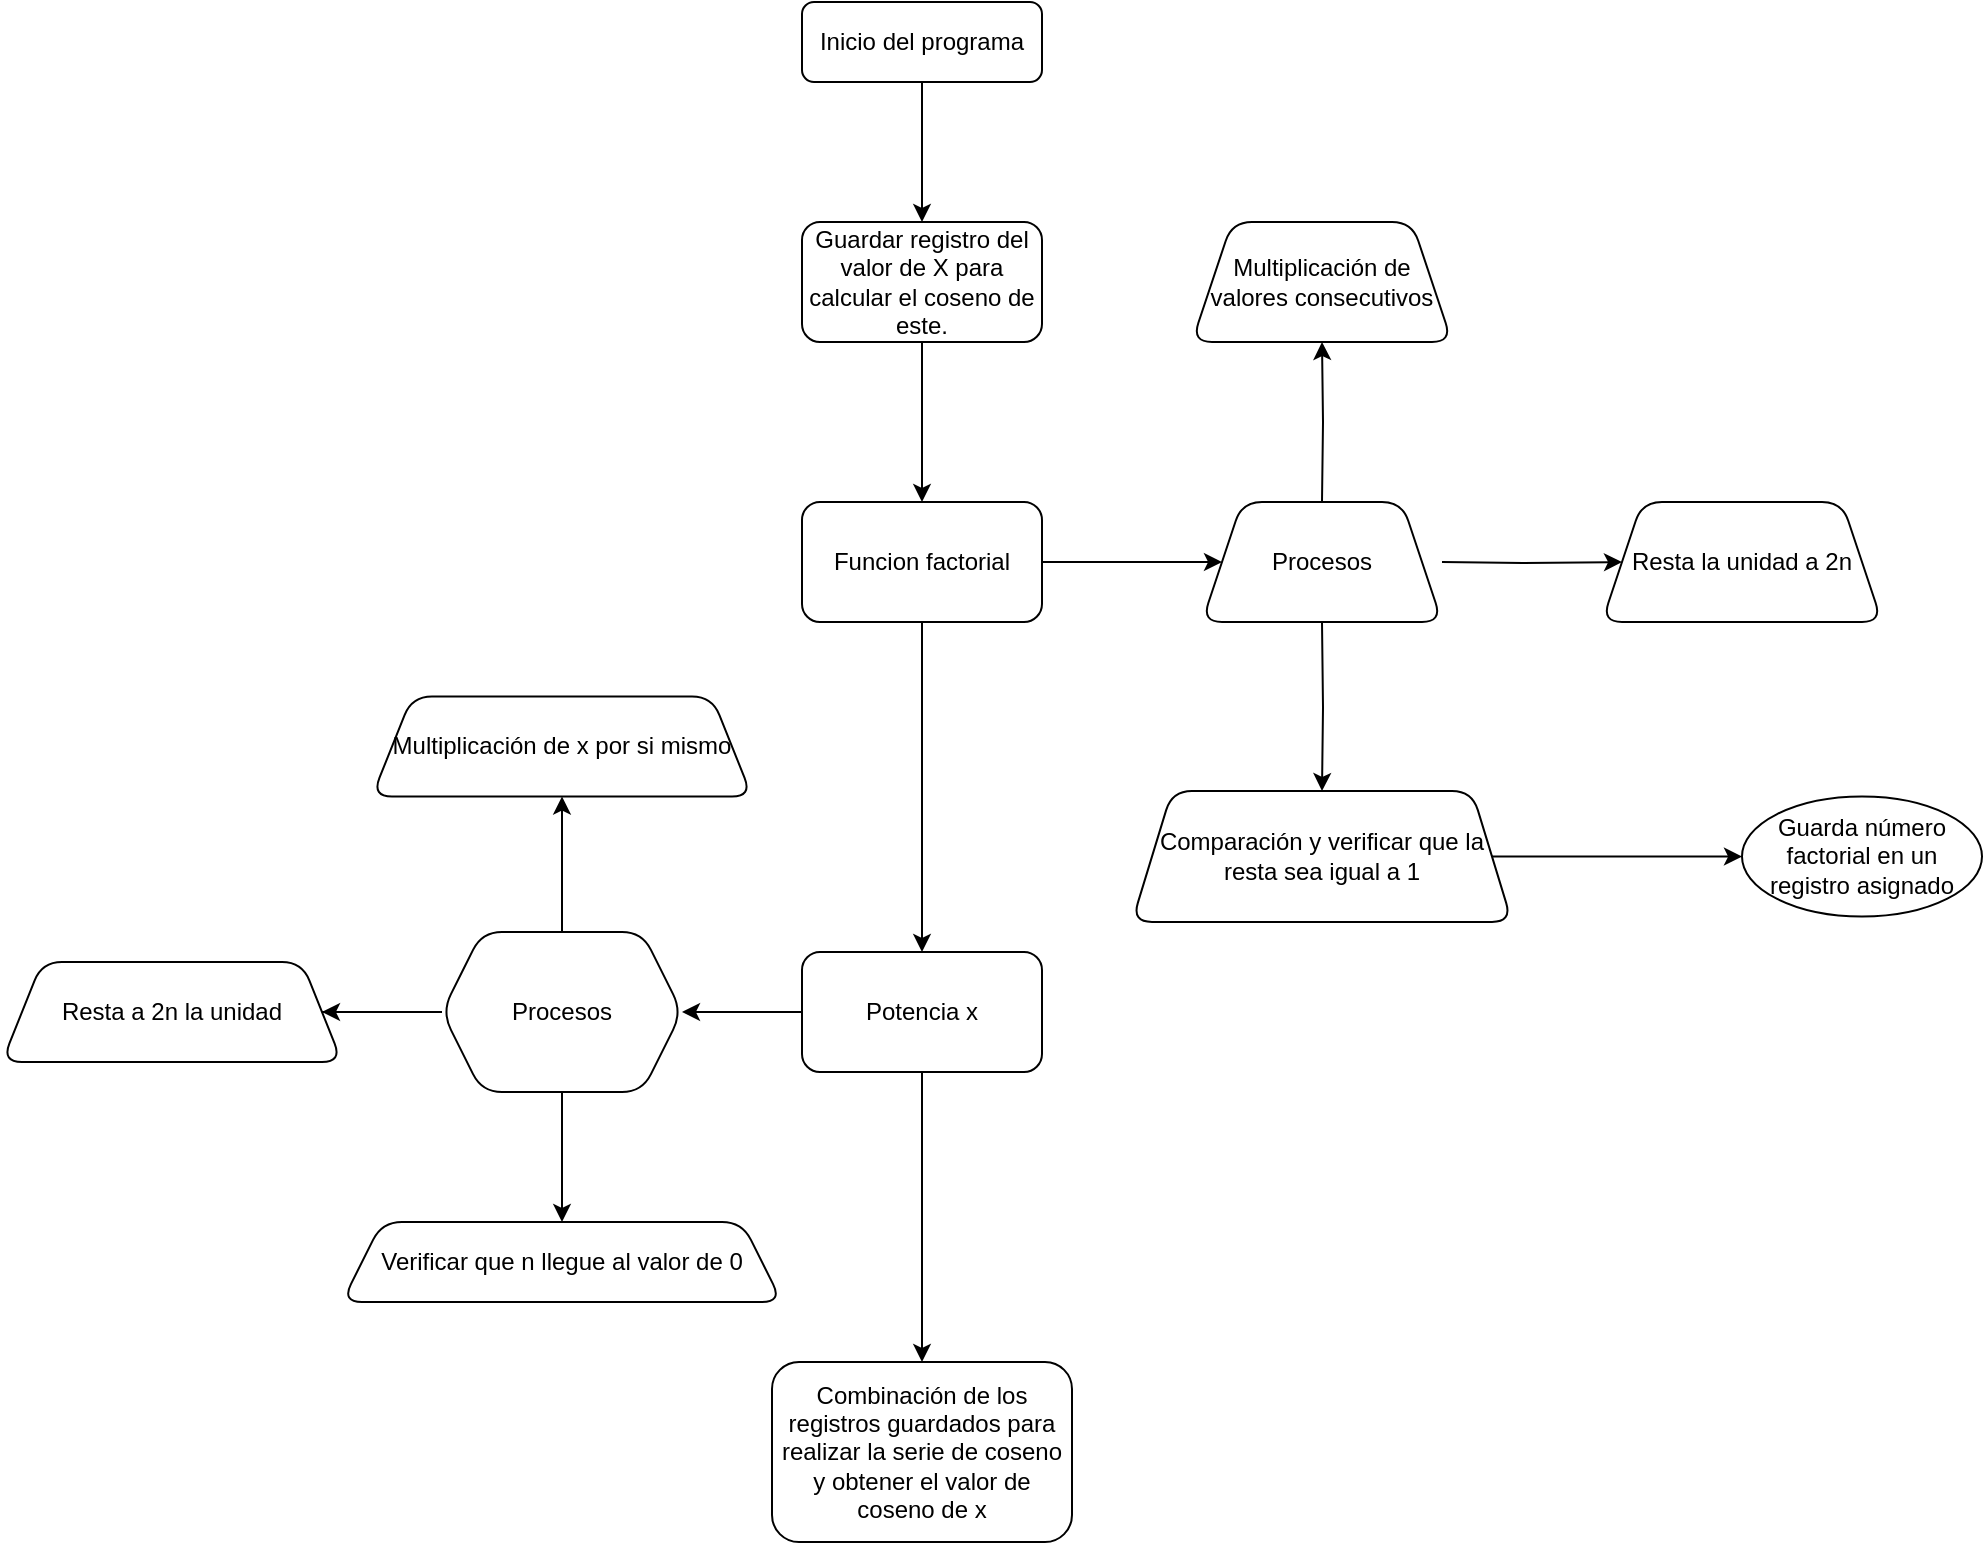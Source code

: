 <mxfile version="16.5.1" type="device"><diagram id="C5RBs43oDa-KdzZeNtuy" name="Page-1"><mxGraphModel dx="3043" dy="1171" grid="1" gridSize="10" guides="1" tooltips="1" connect="1" arrows="1" fold="1" page="1" pageScale="1" pageWidth="827" pageHeight="1169" math="0" shadow="0"><root><mxCell id="WIyWlLk6GJQsqaUBKTNV-0"/><mxCell id="WIyWlLk6GJQsqaUBKTNV-1" parent="WIyWlLk6GJQsqaUBKTNV-0"/><mxCell id="ZUhZsbipLYFSU78EnKDi-1" value="" style="edgeStyle=orthogonalEdgeStyle;rounded=0;orthogonalLoop=1;jettySize=auto;html=1;" edge="1" parent="WIyWlLk6GJQsqaUBKTNV-1" source="WIyWlLk6GJQsqaUBKTNV-3" target="ZUhZsbipLYFSU78EnKDi-0"><mxGeometry relative="1" as="geometry"/></mxCell><mxCell id="WIyWlLk6GJQsqaUBKTNV-3" value="Inicio del programa" style="rounded=1;whiteSpace=wrap;html=1;fontSize=12;glass=0;strokeWidth=1;shadow=0;" parent="WIyWlLk6GJQsqaUBKTNV-1" vertex="1"><mxGeometry x="160" y="80" width="120" height="40" as="geometry"/></mxCell><mxCell id="ZUhZsbipLYFSU78EnKDi-3" value="" style="edgeStyle=orthogonalEdgeStyle;rounded=0;orthogonalLoop=1;jettySize=auto;html=1;" edge="1" parent="WIyWlLk6GJQsqaUBKTNV-1" source="ZUhZsbipLYFSU78EnKDi-0" target="ZUhZsbipLYFSU78EnKDi-2"><mxGeometry relative="1" as="geometry"/></mxCell><mxCell id="ZUhZsbipLYFSU78EnKDi-0" value="Guardar registro del valor de X para calcular el coseno de este." style="rounded=1;whiteSpace=wrap;html=1;glass=0;strokeWidth=1;shadow=0;" vertex="1" parent="WIyWlLk6GJQsqaUBKTNV-1"><mxGeometry x="160" y="190" width="120" height="60" as="geometry"/></mxCell><mxCell id="ZUhZsbipLYFSU78EnKDi-16" value="" style="edgeStyle=orthogonalEdgeStyle;rounded=0;orthogonalLoop=1;jettySize=auto;html=1;" edge="1" parent="WIyWlLk6GJQsqaUBKTNV-1" source="ZUhZsbipLYFSU78EnKDi-2" target="ZUhZsbipLYFSU78EnKDi-15"><mxGeometry relative="1" as="geometry"/></mxCell><mxCell id="ZUhZsbipLYFSU78EnKDi-20" value="" style="edgeStyle=orthogonalEdgeStyle;rounded=0;orthogonalLoop=1;jettySize=auto;html=1;" edge="1" parent="WIyWlLk6GJQsqaUBKTNV-1" source="ZUhZsbipLYFSU78EnKDi-2" target="ZUhZsbipLYFSU78EnKDi-19"><mxGeometry relative="1" as="geometry"/></mxCell><mxCell id="ZUhZsbipLYFSU78EnKDi-2" value="Funcion factorial" style="whiteSpace=wrap;html=1;rounded=1;glass=0;strokeWidth=1;shadow=0;" vertex="1" parent="WIyWlLk6GJQsqaUBKTNV-1"><mxGeometry x="160" y="330" width="120" height="60" as="geometry"/></mxCell><mxCell id="ZUhZsbipLYFSU78EnKDi-7" value="" style="edgeStyle=orthogonalEdgeStyle;rounded=0;orthogonalLoop=1;jettySize=auto;html=1;" edge="1" parent="WIyWlLk6GJQsqaUBKTNV-1" target="ZUhZsbipLYFSU78EnKDi-6"><mxGeometry relative="1" as="geometry"><mxPoint x="420" y="330" as="sourcePoint"/></mxGeometry></mxCell><mxCell id="ZUhZsbipLYFSU78EnKDi-9" value="" style="edgeStyle=orthogonalEdgeStyle;rounded=0;orthogonalLoop=1;jettySize=auto;html=1;" edge="1" parent="WIyWlLk6GJQsqaUBKTNV-1" target="ZUhZsbipLYFSU78EnKDi-8"><mxGeometry relative="1" as="geometry"><mxPoint x="480" y="360" as="sourcePoint"/></mxGeometry></mxCell><mxCell id="ZUhZsbipLYFSU78EnKDi-11" value="" style="edgeStyle=orthogonalEdgeStyle;rounded=0;orthogonalLoop=1;jettySize=auto;html=1;" edge="1" parent="WIyWlLk6GJQsqaUBKTNV-1" target="ZUhZsbipLYFSU78EnKDi-10"><mxGeometry relative="1" as="geometry"><mxPoint x="420" y="390" as="sourcePoint"/></mxGeometry></mxCell><mxCell id="ZUhZsbipLYFSU78EnKDi-6" value="Multiplicación de valores consecutivos" style="shape=trapezoid;perimeter=trapezoidPerimeter;whiteSpace=wrap;html=1;fixedSize=1;rounded=1;glass=0;strokeWidth=1;shadow=0;" vertex="1" parent="WIyWlLk6GJQsqaUBKTNV-1"><mxGeometry x="355" y="190" width="130" height="60" as="geometry"/></mxCell><mxCell id="ZUhZsbipLYFSU78EnKDi-8" value="Resta la unidad a 2n" style="shape=trapezoid;perimeter=trapezoidPerimeter;whiteSpace=wrap;html=1;fixedSize=1;rounded=1;glass=0;strokeWidth=1;shadow=0;" vertex="1" parent="WIyWlLk6GJQsqaUBKTNV-1"><mxGeometry x="560" y="330" width="140" height="60" as="geometry"/></mxCell><mxCell id="ZUhZsbipLYFSU78EnKDi-14" value="" style="edgeStyle=orthogonalEdgeStyle;rounded=0;orthogonalLoop=1;jettySize=auto;html=1;" edge="1" parent="WIyWlLk6GJQsqaUBKTNV-1" source="ZUhZsbipLYFSU78EnKDi-10" target="ZUhZsbipLYFSU78EnKDi-13"><mxGeometry relative="1" as="geometry"/></mxCell><mxCell id="ZUhZsbipLYFSU78EnKDi-10" value="Comparación y verificar que la resta sea igual a 1" style="shape=trapezoid;perimeter=trapezoidPerimeter;whiteSpace=wrap;html=1;fixedSize=1;rounded=1;glass=0;strokeWidth=1;shadow=0;" vertex="1" parent="WIyWlLk6GJQsqaUBKTNV-1"><mxGeometry x="325" y="474.5" width="190" height="65.5" as="geometry"/></mxCell><mxCell id="ZUhZsbipLYFSU78EnKDi-12" style="edgeStyle=orthogonalEdgeStyle;rounded=0;orthogonalLoop=1;jettySize=auto;html=1;exitX=0.5;exitY=1;exitDx=0;exitDy=0;" edge="1" parent="WIyWlLk6GJQsqaUBKTNV-1" source="ZUhZsbipLYFSU78EnKDi-10" target="ZUhZsbipLYFSU78EnKDi-10"><mxGeometry relative="1" as="geometry"/></mxCell><mxCell id="ZUhZsbipLYFSU78EnKDi-13" value="Guarda número factorial en un registro asignado" style="ellipse;whiteSpace=wrap;html=1;rounded=1;glass=0;strokeWidth=1;shadow=0;" vertex="1" parent="WIyWlLk6GJQsqaUBKTNV-1"><mxGeometry x="630" y="477.25" width="120" height="60" as="geometry"/></mxCell><mxCell id="ZUhZsbipLYFSU78EnKDi-18" value="" style="edgeStyle=orthogonalEdgeStyle;rounded=0;orthogonalLoop=1;jettySize=auto;html=1;" edge="1" parent="WIyWlLk6GJQsqaUBKTNV-1" source="ZUhZsbipLYFSU78EnKDi-15" target="ZUhZsbipLYFSU78EnKDi-17"><mxGeometry relative="1" as="geometry"/></mxCell><mxCell id="ZUhZsbipLYFSU78EnKDi-31" value="" style="edgeStyle=orthogonalEdgeStyle;rounded=0;orthogonalLoop=1;jettySize=auto;html=1;" edge="1" parent="WIyWlLk6GJQsqaUBKTNV-1" source="ZUhZsbipLYFSU78EnKDi-15" target="ZUhZsbipLYFSU78EnKDi-30"><mxGeometry relative="1" as="geometry"/></mxCell><mxCell id="ZUhZsbipLYFSU78EnKDi-15" value="Potencia x" style="whiteSpace=wrap;html=1;rounded=1;glass=0;strokeWidth=1;shadow=0;" vertex="1" parent="WIyWlLk6GJQsqaUBKTNV-1"><mxGeometry x="160" y="555" width="120" height="60" as="geometry"/></mxCell><mxCell id="ZUhZsbipLYFSU78EnKDi-22" value="" style="edgeStyle=orthogonalEdgeStyle;rounded=0;orthogonalLoop=1;jettySize=auto;html=1;" edge="1" parent="WIyWlLk6GJQsqaUBKTNV-1" source="ZUhZsbipLYFSU78EnKDi-17" target="ZUhZsbipLYFSU78EnKDi-21"><mxGeometry relative="1" as="geometry"/></mxCell><mxCell id="ZUhZsbipLYFSU78EnKDi-24" value="" style="edgeStyle=orthogonalEdgeStyle;rounded=0;orthogonalLoop=1;jettySize=auto;html=1;" edge="1" parent="WIyWlLk6GJQsqaUBKTNV-1" source="ZUhZsbipLYFSU78EnKDi-17" target="ZUhZsbipLYFSU78EnKDi-23"><mxGeometry relative="1" as="geometry"/></mxCell><mxCell id="ZUhZsbipLYFSU78EnKDi-29" style="edgeStyle=orthogonalEdgeStyle;rounded=0;orthogonalLoop=1;jettySize=auto;html=1;exitX=0.5;exitY=1;exitDx=0;exitDy=0;entryX=0.5;entryY=0;entryDx=0;entryDy=0;" edge="1" parent="WIyWlLk6GJQsqaUBKTNV-1" source="ZUhZsbipLYFSU78EnKDi-17" target="ZUhZsbipLYFSU78EnKDi-25"><mxGeometry relative="1" as="geometry"/></mxCell><mxCell id="ZUhZsbipLYFSU78EnKDi-17" value="Procesos" style="shape=hexagon;perimeter=hexagonPerimeter2;whiteSpace=wrap;html=1;fixedSize=1;rounded=1;glass=0;strokeWidth=1;shadow=0;" vertex="1" parent="WIyWlLk6GJQsqaUBKTNV-1"><mxGeometry x="-20" y="545" width="120" height="80" as="geometry"/></mxCell><mxCell id="ZUhZsbipLYFSU78EnKDi-19" value="Procesos" style="shape=trapezoid;perimeter=trapezoidPerimeter;whiteSpace=wrap;html=1;fixedSize=1;rounded=1;glass=0;strokeWidth=1;shadow=0;" vertex="1" parent="WIyWlLk6GJQsqaUBKTNV-1"><mxGeometry x="360" y="330" width="120" height="60" as="geometry"/></mxCell><mxCell id="ZUhZsbipLYFSU78EnKDi-21" value="Multiplicación de x por si mismo" style="shape=trapezoid;perimeter=trapezoidPerimeter;whiteSpace=wrap;html=1;fixedSize=1;rounded=1;glass=0;strokeWidth=1;shadow=0;" vertex="1" parent="WIyWlLk6GJQsqaUBKTNV-1"><mxGeometry x="-55" y="427.25" width="190" height="50" as="geometry"/></mxCell><mxCell id="ZUhZsbipLYFSU78EnKDi-25" value="Verificar que n llegue al valor de 0" style="shape=trapezoid;perimeter=trapezoidPerimeter;whiteSpace=wrap;html=1;fixedSize=1;rounded=1;glass=0;strokeWidth=1;shadow=0;" vertex="1" parent="WIyWlLk6GJQsqaUBKTNV-1"><mxGeometry x="-70" y="690" width="220" height="40" as="geometry"/></mxCell><mxCell id="ZUhZsbipLYFSU78EnKDi-23" value="Resta a 2n la unidad" style="shape=trapezoid;perimeter=trapezoidPerimeter;whiteSpace=wrap;html=1;fixedSize=1;rounded=1;glass=0;strokeWidth=1;shadow=0;" vertex="1" parent="WIyWlLk6GJQsqaUBKTNV-1"><mxGeometry x="-240" y="560" width="170" height="50" as="geometry"/></mxCell><mxCell id="ZUhZsbipLYFSU78EnKDi-27" value="" style="edgeStyle=orthogonalEdgeStyle;rounded=0;orthogonalLoop=1;jettySize=auto;html=1;endArrow=none;" edge="1" parent="WIyWlLk6GJQsqaUBKTNV-1" source="ZUhZsbipLYFSU78EnKDi-17" target="ZUhZsbipLYFSU78EnKDi-23"><mxGeometry relative="1" as="geometry"><mxPoint x="-20.0" y="585" as="sourcePoint"/><mxPoint x="-180.0" y="850" as="targetPoint"/></mxGeometry></mxCell><mxCell id="ZUhZsbipLYFSU78EnKDi-30" value="Combinación de los registros guardados para realizar la serie de coseno y obtener el valor de coseno de x" style="whiteSpace=wrap;html=1;rounded=1;glass=0;strokeWidth=1;shadow=0;" vertex="1" parent="WIyWlLk6GJQsqaUBKTNV-1"><mxGeometry x="145" y="760" width="150" height="90" as="geometry"/></mxCell></root></mxGraphModel></diagram></mxfile>